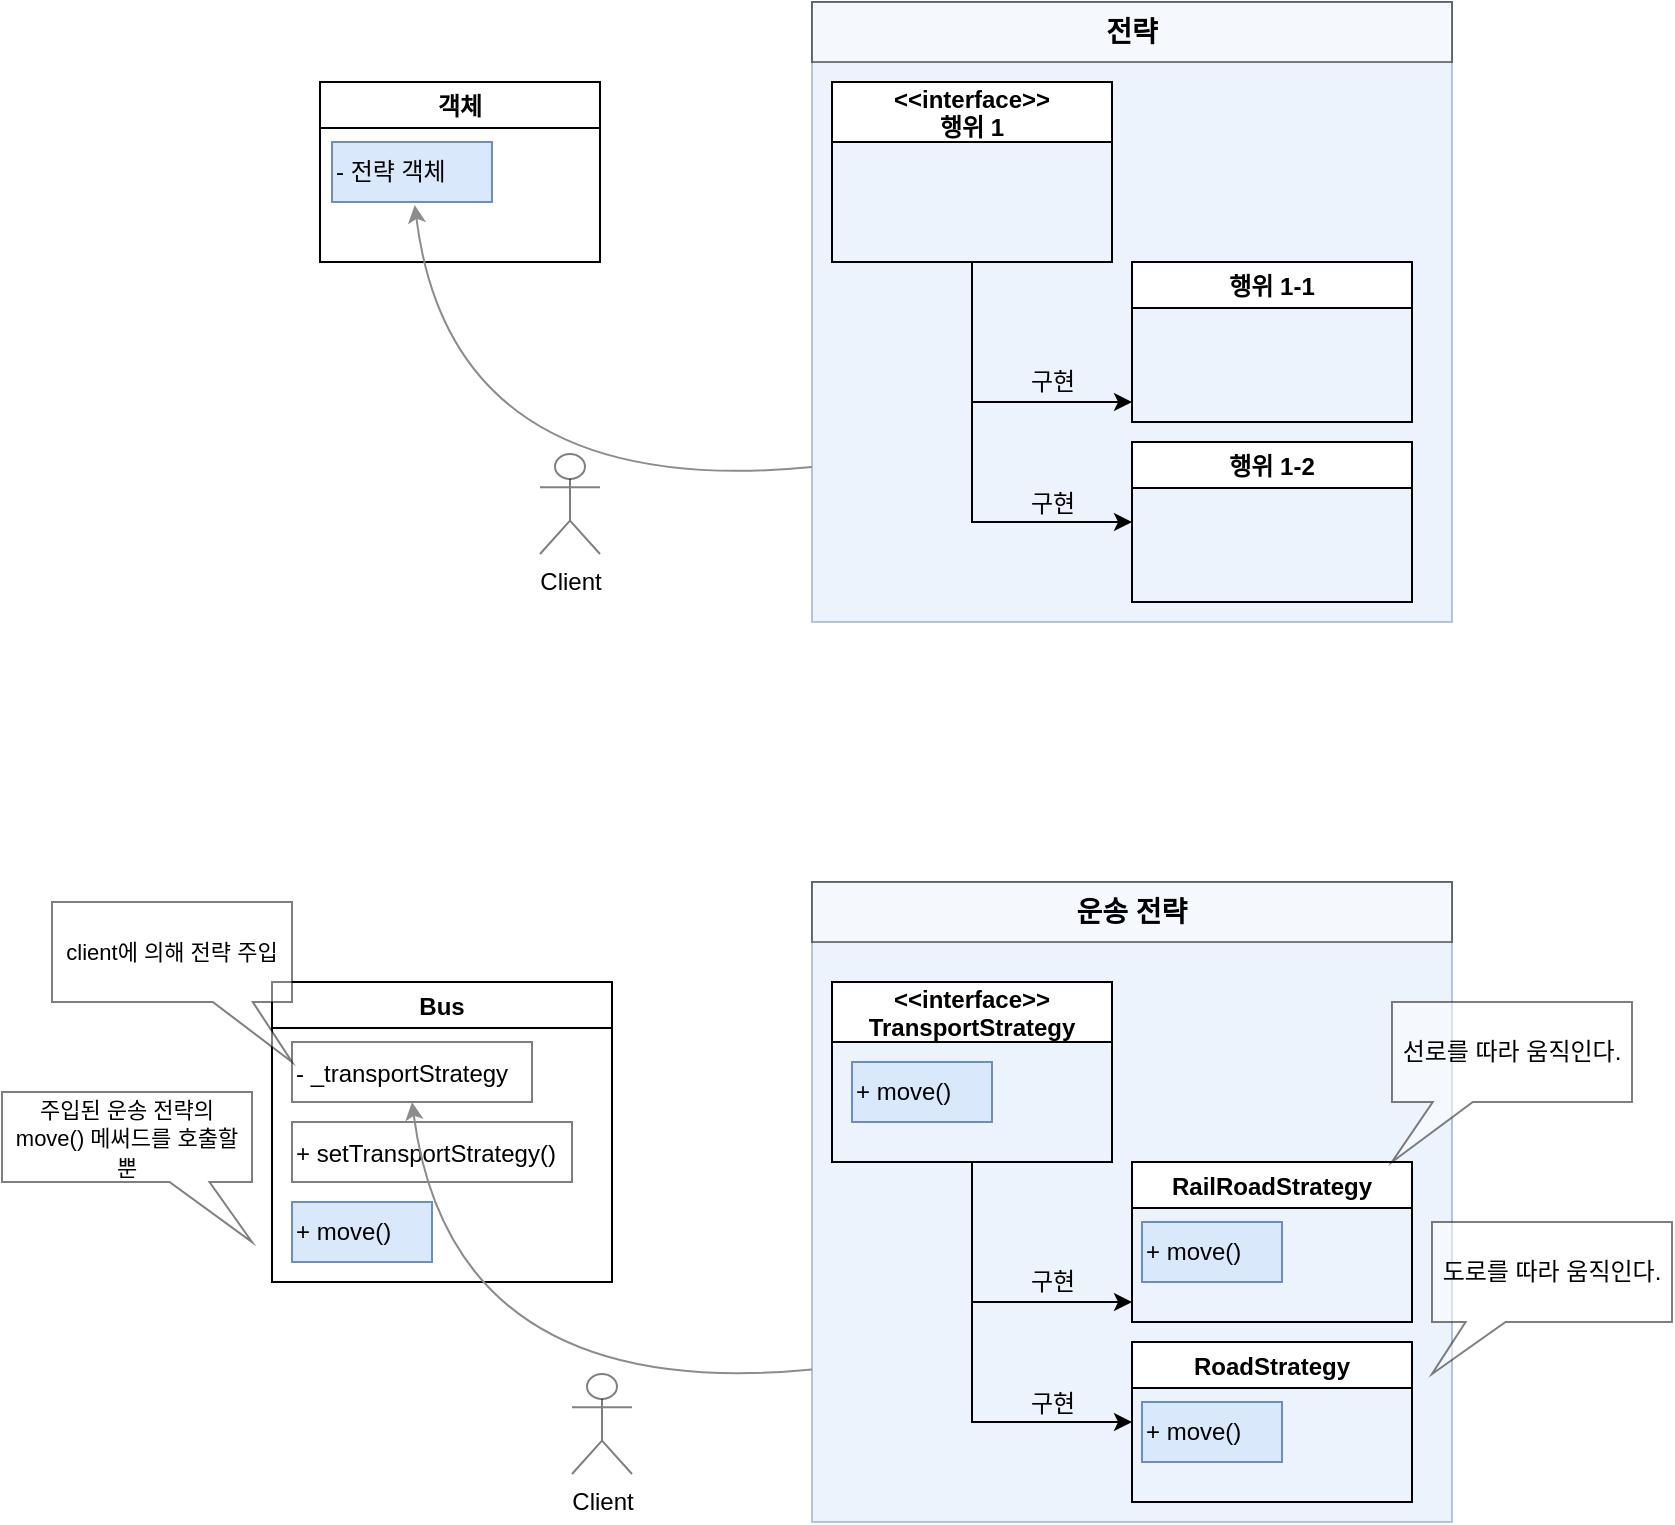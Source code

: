<mxfile version="20.5.1" type="github">
  <diagram id="V44vgC85Xr9zjTKgFqXy" name="페이지-1">
    <mxGraphModel dx="1051" dy="560" grid="1" gridSize="10" guides="1" tooltips="1" connect="1" arrows="1" fold="1" page="1" pageScale="1" pageWidth="827" pageHeight="1169" math="0" shadow="0">
      <root>
        <mxCell id="0" />
        <mxCell id="1" parent="0" />
        <mxCell id="OUXlp0eqUI5RNmwmJQa5-26" value="" style="rounded=0;whiteSpace=wrap;html=1;fillColor=#dae8fc;strokeColor=#6c8ebf;opacity=50;" parent="1" vertex="1">
          <mxGeometry x="520" y="190" width="320" height="310" as="geometry" />
        </mxCell>
        <mxCell id="OUXlp0eqUI5RNmwmJQa5-1" value="객체" style="swimlane;startSize=23;" parent="1" vertex="1">
          <mxGeometry x="274" y="230" width="140" height="90" as="geometry" />
        </mxCell>
        <mxCell id="OUXlp0eqUI5RNmwmJQa5-16" value="- 전략 객체" style="text;html=1;align=left;verticalAlign=middle;resizable=0;points=[];autosize=1;strokeColor=#6c8ebf;fillColor=#dae8fc;" parent="OUXlp0eqUI5RNmwmJQa5-1" vertex="1">
          <mxGeometry x="6" y="30" width="80" height="30" as="geometry" />
        </mxCell>
        <mxCell id="OUXlp0eqUI5RNmwmJQa5-20" style="edgeStyle=orthogonalEdgeStyle;rounded=0;orthogonalLoop=1;jettySize=auto;html=1;" parent="1" source="OUXlp0eqUI5RNmwmJQa5-9" edge="1">
          <mxGeometry relative="1" as="geometry">
            <mxPoint x="680" y="390" as="targetPoint" />
            <Array as="points">
              <mxPoint x="600" y="390" />
            </Array>
          </mxGeometry>
        </mxCell>
        <mxCell id="OUXlp0eqUI5RNmwmJQa5-22" style="edgeStyle=orthogonalEdgeStyle;rounded=0;orthogonalLoop=1;jettySize=auto;html=1;entryX=0;entryY=0.5;entryDx=0;entryDy=0;" parent="1" source="OUXlp0eqUI5RNmwmJQa5-9" target="OUXlp0eqUI5RNmwmJQa5-18" edge="1">
          <mxGeometry relative="1" as="geometry">
            <Array as="points">
              <mxPoint x="600" y="450" />
            </Array>
          </mxGeometry>
        </mxCell>
        <mxCell id="OUXlp0eqUI5RNmwmJQa5-17" value="행위 1-1" style="swimlane;" parent="1" vertex="1">
          <mxGeometry x="680" y="320" width="140" height="80" as="geometry" />
        </mxCell>
        <mxCell id="OUXlp0eqUI5RNmwmJQa5-18" value="행위 1-2" style="swimlane;" parent="1" vertex="1">
          <mxGeometry x="680" y="410" width="140" height="80" as="geometry" />
        </mxCell>
        <mxCell id="OUXlp0eqUI5RNmwmJQa5-24" value="구현" style="text;html=1;align=center;verticalAlign=middle;resizable=0;points=[];autosize=1;strokeColor=none;fillColor=none;" parent="1" vertex="1">
          <mxGeometry x="615" y="365" width="50" height="30" as="geometry" />
        </mxCell>
        <mxCell id="OUXlp0eqUI5RNmwmJQa5-25" value="구현" style="text;html=1;align=center;verticalAlign=middle;resizable=0;points=[];autosize=1;strokeColor=none;fillColor=none;" parent="1" vertex="1">
          <mxGeometry x="615" y="426" width="50" height="30" as="geometry" />
        </mxCell>
        <mxCell id="OUXlp0eqUI5RNmwmJQa5-9" value="&lt;&lt;interface&gt;&gt;&#xa;행위 1" style="swimlane;startSize=30;" parent="1" vertex="1">
          <mxGeometry x="530" y="230" width="140" height="90" as="geometry" />
        </mxCell>
        <mxCell id="OUXlp0eqUI5RNmwmJQa5-29" value="Client" style="shape=umlActor;verticalLabelPosition=bottom;verticalAlign=top;html=1;outlineConnect=0;opacity=50;" parent="1" vertex="1">
          <mxGeometry x="384" y="416" width="30" height="50" as="geometry" />
        </mxCell>
        <mxCell id="OUXlp0eqUI5RNmwmJQa5-32" value="" style="curved=1;endArrow=classic;html=1;rounded=0;exitX=0;exitY=0.75;exitDx=0;exitDy=0;entryX=0.517;entryY=1.05;entryDx=0;entryDy=0;entryPerimeter=0;strokeColor=#8C8C8C;" parent="1" source="OUXlp0eqUI5RNmwmJQa5-26" target="OUXlp0eqUI5RNmwmJQa5-16" edge="1">
          <mxGeometry width="50" height="50" relative="1" as="geometry">
            <mxPoint x="560" y="510" as="sourcePoint" />
            <mxPoint x="400" y="510" as="targetPoint" />
            <Array as="points">
              <mxPoint x="340" y="440" />
            </Array>
          </mxGeometry>
        </mxCell>
        <mxCell id="OUXlp0eqUI5RNmwmJQa5-50" value="" style="rounded=0;whiteSpace=wrap;html=1;fillColor=#dae8fc;strokeColor=#6c8ebf;opacity=50;" parent="1" vertex="1">
          <mxGeometry x="520" y="630" width="320" height="320" as="geometry" />
        </mxCell>
        <mxCell id="OUXlp0eqUI5RNmwmJQa5-51" style="edgeStyle=orthogonalEdgeStyle;rounded=0;orthogonalLoop=1;jettySize=auto;html=1;" parent="1" source="OUXlp0eqUI5RNmwmJQa5-57" edge="1">
          <mxGeometry relative="1" as="geometry">
            <mxPoint x="680" y="840" as="targetPoint" />
            <Array as="points">
              <mxPoint x="600" y="840" />
            </Array>
          </mxGeometry>
        </mxCell>
        <mxCell id="OUXlp0eqUI5RNmwmJQa5-52" style="edgeStyle=orthogonalEdgeStyle;rounded=0;orthogonalLoop=1;jettySize=auto;html=1;entryX=0;entryY=0.5;entryDx=0;entryDy=0;" parent="1" source="OUXlp0eqUI5RNmwmJQa5-57" target="OUXlp0eqUI5RNmwmJQa5-54" edge="1">
          <mxGeometry relative="1" as="geometry">
            <Array as="points">
              <mxPoint x="600" y="900" />
            </Array>
          </mxGeometry>
        </mxCell>
        <mxCell id="OUXlp0eqUI5RNmwmJQa5-53" value="RailRoadStrategy" style="swimlane;" parent="1" vertex="1">
          <mxGeometry x="680" y="770" width="140" height="80" as="geometry" />
        </mxCell>
        <mxCell id="OUXlp0eqUI5RNmwmJQa5-54" value="RoadStrategy" style="swimlane;" parent="1" vertex="1">
          <mxGeometry x="680" y="860" width="140" height="80" as="geometry" />
        </mxCell>
        <mxCell id="OUXlp0eqUI5RNmwmJQa5-66" value="+ move()" style="text;html=1;align=left;verticalAlign=middle;resizable=0;points=[];autosize=1;strokeColor=#6c8ebf;fillColor=#dae8fc;" parent="OUXlp0eqUI5RNmwmJQa5-54" vertex="1">
          <mxGeometry x="5" y="30" width="70" height="30" as="geometry" />
        </mxCell>
        <mxCell id="OUXlp0eqUI5RNmwmJQa5-55" value="구현" style="text;html=1;align=center;verticalAlign=middle;resizable=0;points=[];autosize=1;strokeColor=none;fillColor=none;" parent="1" vertex="1">
          <mxGeometry x="615" y="815" width="50" height="30" as="geometry" />
        </mxCell>
        <mxCell id="OUXlp0eqUI5RNmwmJQa5-56" value="구현" style="text;html=1;align=center;verticalAlign=middle;resizable=0;points=[];autosize=1;strokeColor=none;fillColor=none;" parent="1" vertex="1">
          <mxGeometry x="615" y="876" width="50" height="30" as="geometry" />
        </mxCell>
        <mxCell id="OUXlp0eqUI5RNmwmJQa5-57" value="&lt;&lt;interface&gt;&gt;&#xa;TransportStrategy" style="swimlane;startSize=30;" parent="1" vertex="1">
          <mxGeometry x="530" y="680" width="140" height="90" as="geometry" />
        </mxCell>
        <mxCell id="OUXlp0eqUI5RNmwmJQa5-59" value="+ move()" style="text;html=1;align=left;verticalAlign=middle;resizable=0;points=[];autosize=1;strokeColor=#6c8ebf;fillColor=#dae8fc;" parent="OUXlp0eqUI5RNmwmJQa5-57" vertex="1">
          <mxGeometry x="10" y="40" width="70" height="30" as="geometry" />
        </mxCell>
        <mxCell id="OUXlp0eqUI5RNmwmJQa5-65" value="+ move()" style="text;html=1;align=left;verticalAlign=middle;resizable=0;points=[];autosize=1;strokeColor=#6c8ebf;fillColor=#dae8fc;" parent="1" vertex="1">
          <mxGeometry x="685" y="800" width="70" height="30" as="geometry" />
        </mxCell>
        <mxCell id="OUXlp0eqUI5RNmwmJQa5-67" value="선로를 따라 움직인다." style="shape=callout;whiteSpace=wrap;html=1;perimeter=calloutPerimeter;opacity=50;size=30;position=0.17;position2=0;base=20;" parent="1" vertex="1">
          <mxGeometry x="810" y="690" width="120" height="80" as="geometry" />
        </mxCell>
        <mxCell id="OUXlp0eqUI5RNmwmJQa5-68" value="도로를 따라 움직인다." style="shape=callout;whiteSpace=wrap;html=1;perimeter=calloutPerimeter;opacity=50;size=26;position=0.14;position2=0;base=20;" parent="1" vertex="1">
          <mxGeometry x="830" y="800" width="120" height="76" as="geometry" />
        </mxCell>
        <mxCell id="OUXlp0eqUI5RNmwmJQa5-69" value="&lt;b&gt;&lt;font style=&quot;font-size: 14px;&quot;&gt;전략&lt;/font&gt;&lt;/b&gt;" style="rounded=0;whiteSpace=wrap;html=1;opacity=50;" parent="1" vertex="1">
          <mxGeometry x="520" y="190" width="320" height="30" as="geometry" />
        </mxCell>
        <mxCell id="OUXlp0eqUI5RNmwmJQa5-70" value="&lt;span style=&quot;font-size: 14px;&quot;&gt;&lt;b&gt;운송 전략&lt;/b&gt;&lt;/span&gt;" style="rounded=0;whiteSpace=wrap;html=1;opacity=50;" parent="1" vertex="1">
          <mxGeometry x="520" y="630" width="320" height="30" as="geometry" />
        </mxCell>
        <mxCell id="OUXlp0eqUI5RNmwmJQa5-71" value="Bus" style="swimlane;startSize=23;" parent="1" vertex="1">
          <mxGeometry x="250" y="680" width="170" height="150" as="geometry" />
        </mxCell>
        <mxCell id="OUXlp0eqUI5RNmwmJQa5-72" value="+ move()" style="text;html=1;align=left;verticalAlign=middle;resizable=0;points=[];autosize=1;strokeColor=#6c8ebf;fillColor=#dae8fc;" parent="OUXlp0eqUI5RNmwmJQa5-71" vertex="1">
          <mxGeometry x="10" y="110" width="70" height="30" as="geometry" />
        </mxCell>
        <mxCell id="OUXlp0eqUI5RNmwmJQa5-80" value="&lt;font style=&quot;font-size: 12px;&quot;&gt;- _transportStrategy&lt;/font&gt;" style="rounded=0;whiteSpace=wrap;html=1;fontSize=14;opacity=50;align=left;" parent="OUXlp0eqUI5RNmwmJQa5-71" vertex="1">
          <mxGeometry x="10" y="30" width="120" height="30" as="geometry" />
        </mxCell>
        <mxCell id="OUXlp0eqUI5RNmwmJQa5-81" value="&lt;font style=&quot;font-size: 12px;&quot;&gt;+ setTransportStrategy()&lt;/font&gt;" style="rounded=0;whiteSpace=wrap;html=1;fontSize=14;opacity=50;align=left;" parent="OUXlp0eqUI5RNmwmJQa5-71" vertex="1">
          <mxGeometry x="10" y="70" width="140" height="30" as="geometry" />
        </mxCell>
        <mxCell id="OUXlp0eqUI5RNmwmJQa5-83" value="&lt;font style=&quot;font-size: 11px;&quot;&gt;주입된 운송 전략의 move() 메써드를 호출할 뿐&lt;/font&gt;" style="shape=callout;whiteSpace=wrap;html=1;perimeter=calloutPerimeter;fontSize=12;opacity=50;position2=1;base=20;size=30;position=0.67;" parent="1" vertex="1">
          <mxGeometry x="115" y="735" width="125" height="75" as="geometry" />
        </mxCell>
        <mxCell id="OUXlp0eqUI5RNmwmJQa5-82" value="&lt;font style=&quot;font-size: 11px;&quot;&gt;client에 의해 전략 주입&lt;/font&gt;" style="shape=callout;whiteSpace=wrap;html=1;perimeter=calloutPerimeter;fontSize=12;opacity=50;position2=1;base=20;size=30;position=0.67;" parent="1" vertex="1">
          <mxGeometry x="140" y="640" width="120" height="80" as="geometry" />
        </mxCell>
        <mxCell id="OUXlp0eqUI5RNmwmJQa5-85" value="Client" style="shape=umlActor;verticalLabelPosition=bottom;verticalAlign=top;html=1;outlineConnect=0;opacity=50;" parent="1" vertex="1">
          <mxGeometry x="400" y="876" width="30" height="50" as="geometry" />
        </mxCell>
        <mxCell id="OUXlp0eqUI5RNmwmJQa5-86" value="" style="curved=1;endArrow=classic;html=1;rounded=0;exitX=0;exitY=0.75;exitDx=0;exitDy=0;entryX=0.5;entryY=1;entryDx=0;entryDy=0;strokeColor=#8C8C8C;" parent="1" target="OUXlp0eqUI5RNmwmJQa5-80" edge="1">
          <mxGeometry width="50" height="50" relative="1" as="geometry">
            <mxPoint x="520" y="873.75" as="sourcePoint" />
            <mxPoint x="321.36" y="742.75" as="targetPoint" />
            <Array as="points">
              <mxPoint x="340" y="891.25" />
            </Array>
          </mxGeometry>
        </mxCell>
      </root>
    </mxGraphModel>
  </diagram>
</mxfile>
